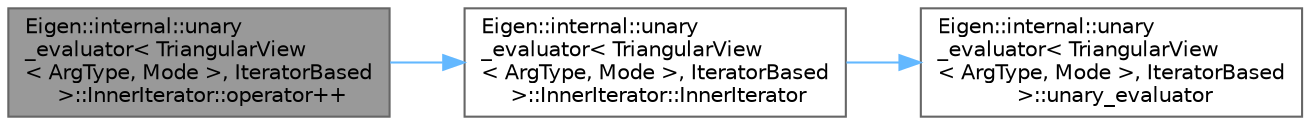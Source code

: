 digraph "Eigen::internal::unary_evaluator&lt; TriangularView&lt; ArgType, Mode &gt;, IteratorBased &gt;::InnerIterator::operator++"
{
 // LATEX_PDF_SIZE
  bgcolor="transparent";
  edge [fontname=Helvetica,fontsize=10,labelfontname=Helvetica,labelfontsize=10];
  node [fontname=Helvetica,fontsize=10,shape=box,height=0.2,width=0.4];
  rankdir="LR";
  Node1 [id="Node000001",label="Eigen::internal::unary\l_evaluator\< TriangularView\l\< ArgType, Mode \>, IteratorBased\l \>::InnerIterator::operator++",height=0.2,width=0.4,color="gray40", fillcolor="grey60", style="filled", fontcolor="black",tooltip=" "];
  Node1 -> Node2 [id="edge3_Node000001_Node000002",color="steelblue1",style="solid",tooltip=" "];
  Node2 [id="Node000002",label="Eigen::internal::unary\l_evaluator\< TriangularView\l\< ArgType, Mode \>, IteratorBased\l \>::InnerIterator::InnerIterator",height=0.2,width=0.4,color="grey40", fillcolor="white", style="filled",URL="$class_eigen_1_1internal_1_1unary__evaluator_3_01_triangular_view_3_01_arg_type_00_01_mode_01_4_0e8ca4efc3cb45e07bfa597fdc256f969.html#ae9f62d4f294fe61d8b015ecedd0c8ed4",tooltip=" "];
  Node2 -> Node3 [id="edge4_Node000002_Node000003",color="steelblue1",style="solid",tooltip=" "];
  Node3 [id="Node000003",label="Eigen::internal::unary\l_evaluator\< TriangularView\l\< ArgType, Mode \>, IteratorBased\l \>::unary_evaluator",height=0.2,width=0.4,color="grey40", fillcolor="white", style="filled",URL="$struct_eigen_1_1internal_1_1unary__evaluator_3_01_triangular_view_3_01_arg_type_00_01_mode_01_4_00_01_iterator_based_01_4.html#ad8850529525bdd91460d3b6194fcdcd3",tooltip=" "];
}
